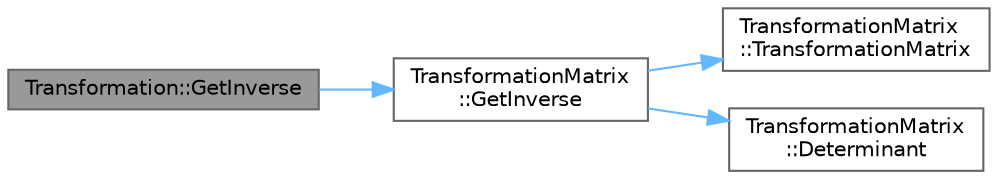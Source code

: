 digraph "Transformation::GetInverse"
{
 // LATEX_PDF_SIZE
  bgcolor="transparent";
  edge [fontname=Helvetica,fontsize=10,labelfontname=Helvetica,labelfontsize=10];
  node [fontname=Helvetica,fontsize=10,shape=box,height=0.2,width=0.9];
  rankdir="LR";
  Node1 [label="Transformation::GetInverse",height=0.2,width=0.4,color="gray40", fillcolor="grey60", style="filled", fontcolor="black",tooltip="Calculate inverse of transformation."];
  Node1 -> Node2 [color="steelblue1",style="solid"];
  Node2 [label="TransformationMatrix\l::GetInverse",height=0.2,width=0.4,color="grey40", fillcolor="white", style="filled",URL="$class_transformation_matrix.html#a4437f5b19df3a31e85c380c1cbeff3ee",tooltip="Finds inversion of matrix."];
  Node2 -> Node3 [color="steelblue1",style="solid"];
  Node3 [label="TransformationMatrix\l::TransformationMatrix",height=0.2,width=0.4,color="grey40", fillcolor="white", style="filled",URL="$class_transformation_matrix.html#aa188aa955061de541799126a392a56b0",tooltip="Default Constructor. Creates identity matrix."];
  Node2 -> Node4 [color="steelblue1",style="solid"];
  Node4 [label="TransformationMatrix\l::Determinant",height=0.2,width=0.4,color="grey40", fillcolor="white", style="filled",URL="$class_transformation_matrix.html#ad48777040a3716b44c5821e8c4ce602c",tooltip="Calculates determinant."];
}
